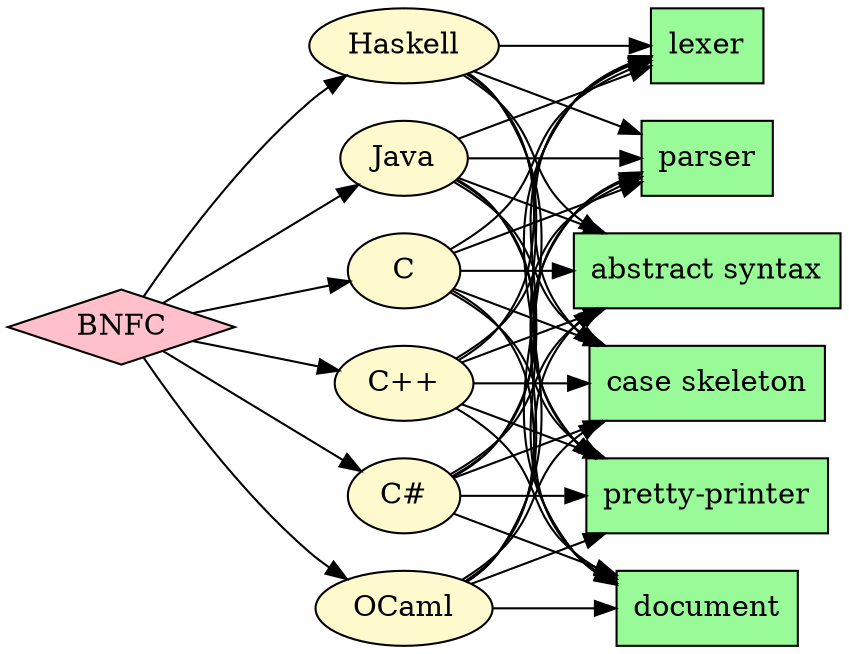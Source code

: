 digraph {

rankdir = LR ;

lbnf[label = "BNFC", shape = "diamond", style="filled", fillcolor="pink"] ;

haskell[label = "Haskell", shape = "ellipse", style="filled", fillcolor="lemonchiffon1"] ;
java[label = "Java", shape = "ellipse", style="filled", fillcolor="lemonchiffon1"] ;
c[label = "C", shape = "ellipse", style="filled", fillcolor="lemonchiffon1"] ;
cpp[label = "C++", shape = "ellipse", style="filled", fillcolor="lemonchiffon1"] ;
cs[label = "C#", shape = "ellipse", style="filled", fillcolor="lemonchiffon1"] ;
ocaml[label = "OCaml", shape = "ellipse", style="filled", fillcolor="lemonchiffon1"] ;

lexer[label = "lexer", shape = "rectangle", style="filled", fillcolor="palegreen"] ;
parser[label = "parser", shape = "rectangle", style="filled", fillcolor="palegreen"] ;
ast[label = "abstract syntax", shape = "rectangle", style="filled", fillcolor="palegreen"] ;
case[label = "case skeleton", shape = "rectangle", style="filled", fillcolor="palegreen"] ;
pp[label = "pretty-printer", shape = "rectangle", style="filled", fillcolor="palegreen"] ;
doc[label = "document", shape = "rectangle", style="filled", fillcolor="palegreen"] ;

lbnf -> haskell ;
lbnf -> java ;
lbnf -> c ;
lbnf -> cpp ;
lbnf -> cs ;
lbnf -> ocaml ;

haskell -> lexer ;
haskell -> parser ;
haskell -> ast ;
haskell -> case ;
haskell -> pp ;
haskell -> doc ;

java -> lexer ;
java -> parser ;
java -> ast ;
java -> case ;
java -> pp ;
java -> doc ;

c -> lexer ;
c -> parser ;
c -> ast ;
c -> case ;
c -> pp ;
c -> doc ;

cpp -> lexer ;
cpp -> parser ;
cpp -> ast ;
cpp -> case ;
cpp -> pp ;
cpp -> doc ;

cs -> lexer ;
cs -> parser ;
cs -> ast ;
cs -> case ;
cs -> pp ;
cs -> doc ;

ocaml -> lexer ;
ocaml -> parser ;
ocaml -> ast ;
ocaml -> case ;
ocaml -> pp ;
ocaml -> doc ;





}
